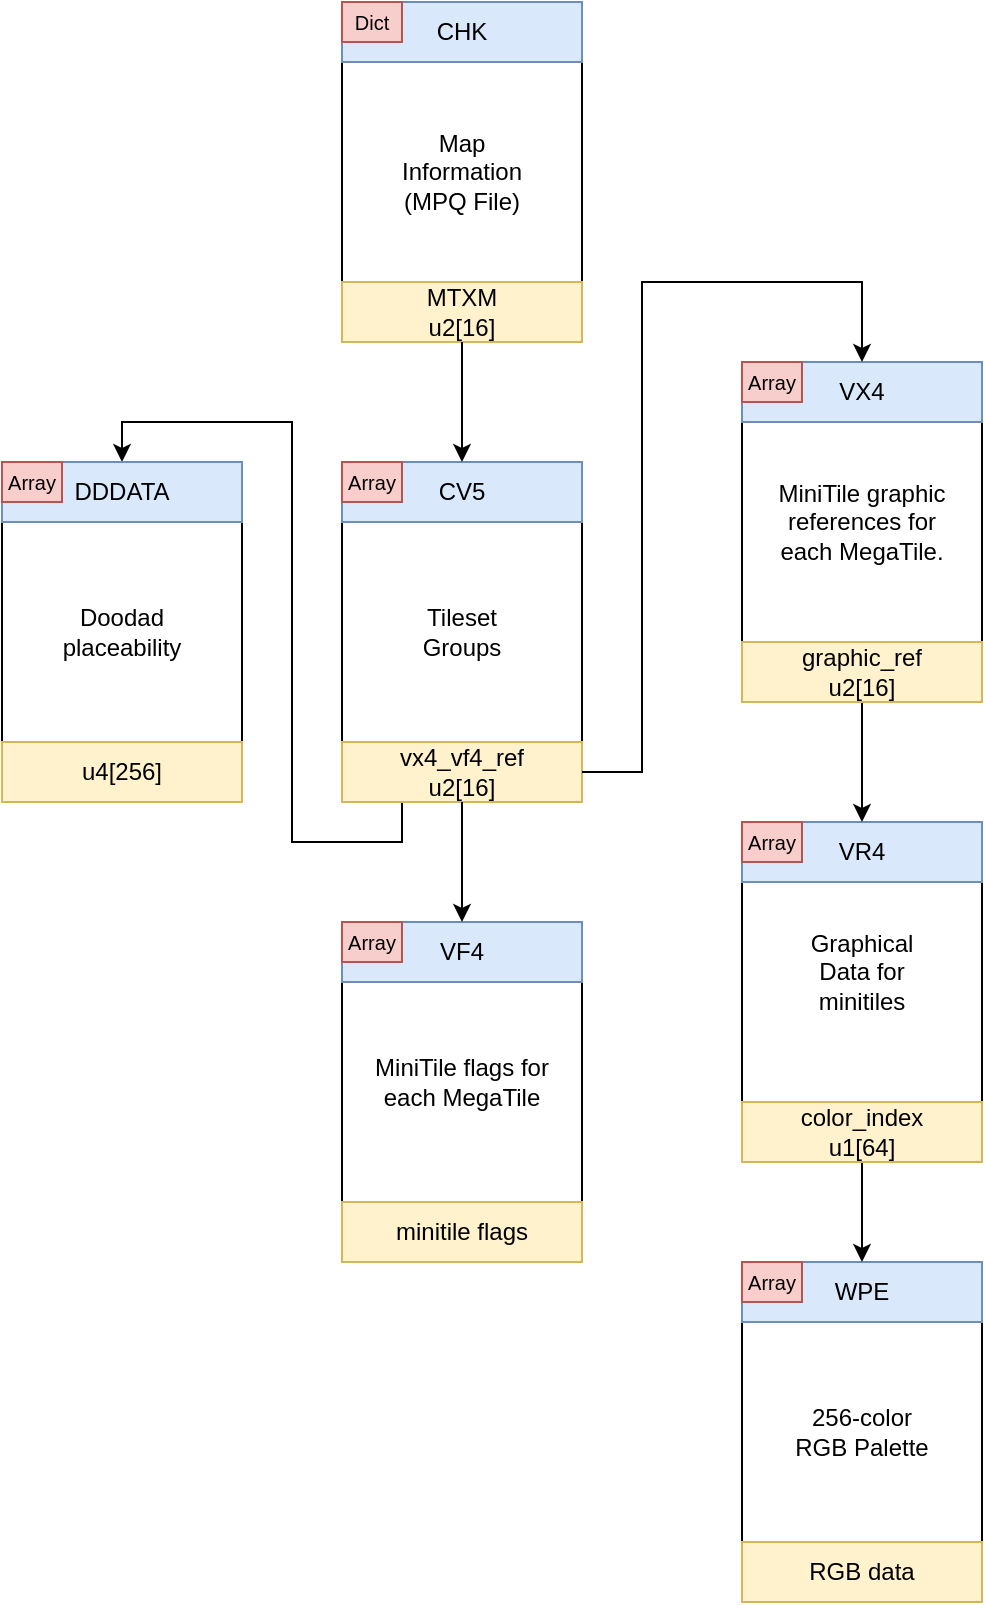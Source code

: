 <mxfile version="25.0.1">
  <diagram name="Seite-1" id="7351q9MtAz3J7EskulSJ">
    <mxGraphModel dx="1845" dy="1761" grid="1" gridSize="10" guides="1" tooltips="1" connect="1" arrows="1" fold="1" page="1" pageScale="1" pageWidth="827" pageHeight="1169" math="0" shadow="0">
      <root>
        <mxCell id="0" />
        <mxCell id="1" parent="0" />
        <mxCell id="4CX_WXpqvXqgN1A4HGdK-1" value="" style="rounded=0;whiteSpace=wrap;html=1;" vertex="1" parent="1">
          <mxGeometry x="150" y="140" width="120" height="170" as="geometry" />
        </mxCell>
        <mxCell id="4CX_WXpqvXqgN1A4HGdK-4" value="" style="rounded=0;whiteSpace=wrap;html=1;" vertex="1" parent="1">
          <mxGeometry x="150" y="370" width="120" height="170" as="geometry" />
        </mxCell>
        <mxCell id="4CX_WXpqvXqgN1A4HGdK-5" value="" style="rounded=0;whiteSpace=wrap;html=1;" vertex="1" parent="1">
          <mxGeometry x="350" y="90" width="120" height="170" as="geometry" />
        </mxCell>
        <mxCell id="4CX_WXpqvXqgN1A4HGdK-7" value="" style="rounded=0;whiteSpace=wrap;html=1;" vertex="1" parent="1">
          <mxGeometry x="350" y="320" width="120" height="170" as="geometry" />
        </mxCell>
        <mxCell id="4CX_WXpqvXqgN1A4HGdK-8" value="" style="rounded=0;whiteSpace=wrap;html=1;" vertex="1" parent="1">
          <mxGeometry x="350" y="540" width="120" height="170" as="geometry" />
        </mxCell>
        <mxCell id="4CX_WXpqvXqgN1A4HGdK-10" value="" style="rounded=0;whiteSpace=wrap;html=1;" vertex="1" parent="1">
          <mxGeometry x="150" y="-90" width="120" height="170" as="geometry" />
        </mxCell>
        <mxCell id="4CX_WXpqvXqgN1A4HGdK-11" value="CHK" style="rounded=0;whiteSpace=wrap;html=1;fillColor=#dae8fc;strokeColor=#6c8ebf;" vertex="1" parent="1">
          <mxGeometry x="150" y="-90" width="120" height="30" as="geometry" />
        </mxCell>
        <mxCell id="4CX_WXpqvXqgN1A4HGdK-12" value="CV5" style="rounded=0;whiteSpace=wrap;html=1;fillColor=#dae8fc;strokeColor=#6c8ebf;" vertex="1" parent="1">
          <mxGeometry x="150" y="140" width="120" height="30" as="geometry" />
        </mxCell>
        <mxCell id="4CX_WXpqvXqgN1A4HGdK-13" value="VF4" style="rounded=0;whiteSpace=wrap;html=1;fillColor=#dae8fc;strokeColor=#6c8ebf;" vertex="1" parent="1">
          <mxGeometry x="150" y="370" width="120" height="30" as="geometry" />
        </mxCell>
        <mxCell id="4CX_WXpqvXqgN1A4HGdK-14" value="VX4" style="rounded=0;whiteSpace=wrap;html=1;fillColor=#dae8fc;strokeColor=#6c8ebf;" vertex="1" parent="1">
          <mxGeometry x="350" y="90" width="120" height="30" as="geometry" />
        </mxCell>
        <mxCell id="4CX_WXpqvXqgN1A4HGdK-16" value="VR4" style="rounded=0;whiteSpace=wrap;html=1;fillColor=#dae8fc;strokeColor=#6c8ebf;" vertex="1" parent="1">
          <mxGeometry x="350" y="320" width="120" height="30" as="geometry" />
        </mxCell>
        <mxCell id="4CX_WXpqvXqgN1A4HGdK-18" value="WPE" style="rounded=0;whiteSpace=wrap;html=1;fillColor=#dae8fc;strokeColor=#6c8ebf;" vertex="1" parent="1">
          <mxGeometry x="350" y="540" width="120" height="30" as="geometry" />
        </mxCell>
        <mxCell id="4CX_WXpqvXqgN1A4HGdK-19" value="MTXM&lt;div&gt;u2[16]&lt;/div&gt;" style="rounded=0;whiteSpace=wrap;html=1;fillColor=#fff2cc;strokeColor=#d6b656;" vertex="1" parent="1">
          <mxGeometry x="150" y="50" width="120" height="30" as="geometry" />
        </mxCell>
        <mxCell id="4CX_WXpqvXqgN1A4HGdK-23" value="" style="endArrow=classic;html=1;rounded=0;exitX=0.5;exitY=1;exitDx=0;exitDy=0;entryX=0.5;entryY=0;entryDx=0;entryDy=0;" edge="1" parent="1" source="4CX_WXpqvXqgN1A4HGdK-19" target="4CX_WXpqvXqgN1A4HGdK-12">
          <mxGeometry width="50" height="50" relative="1" as="geometry">
            <mxPoint x="470" y="270" as="sourcePoint" />
            <mxPoint x="520" y="220" as="targetPoint" />
          </mxGeometry>
        </mxCell>
        <mxCell id="4CX_WXpqvXqgN1A4HGdK-42" style="edgeStyle=orthogonalEdgeStyle;rounded=0;orthogonalLoop=1;jettySize=auto;html=1;exitX=0.25;exitY=1;exitDx=0;exitDy=0;entryX=0.5;entryY=0;entryDx=0;entryDy=0;" edge="1" parent="1" source="4CX_WXpqvXqgN1A4HGdK-24" target="4CX_WXpqvXqgN1A4HGdK-40">
          <mxGeometry relative="1" as="geometry" />
        </mxCell>
        <mxCell id="4CX_WXpqvXqgN1A4HGdK-24" value="vx4_vf4_ref&lt;div&gt;u2[16]&lt;/div&gt;" style="rounded=0;whiteSpace=wrap;html=1;fillColor=#fff2cc;strokeColor=#d6b656;" vertex="1" parent="1">
          <mxGeometry x="150" y="280" width="120" height="30" as="geometry" />
        </mxCell>
        <mxCell id="4CX_WXpqvXqgN1A4HGdK-25" value="" style="endArrow=classic;html=1;rounded=0;exitX=0.5;exitY=1;exitDx=0;exitDy=0;entryX=0.5;entryY=0;entryDx=0;entryDy=0;" edge="1" parent="1" source="4CX_WXpqvXqgN1A4HGdK-24" target="4CX_WXpqvXqgN1A4HGdK-13">
          <mxGeometry width="50" height="50" relative="1" as="geometry">
            <mxPoint x="410" y="270" as="sourcePoint" />
            <mxPoint x="460" y="220" as="targetPoint" />
          </mxGeometry>
        </mxCell>
        <mxCell id="4CX_WXpqvXqgN1A4HGdK-26" value="" style="endArrow=classic;html=1;rounded=0;exitX=1;exitY=0.5;exitDx=0;exitDy=0;entryX=0.5;entryY=0;entryDx=0;entryDy=0;" edge="1" parent="1" source="4CX_WXpqvXqgN1A4HGdK-24" target="4CX_WXpqvXqgN1A4HGdK-14">
          <mxGeometry width="50" height="50" relative="1" as="geometry">
            <mxPoint x="410" y="270" as="sourcePoint" />
            <mxPoint x="460" y="220" as="targetPoint" />
            <Array as="points">
              <mxPoint x="300" y="295" />
              <mxPoint x="300" y="50" />
              <mxPoint x="410" y="50" />
            </Array>
          </mxGeometry>
        </mxCell>
        <mxCell id="4CX_WXpqvXqgN1A4HGdK-56" style="edgeStyle=orthogonalEdgeStyle;rounded=0;orthogonalLoop=1;jettySize=auto;html=1;exitX=0.5;exitY=1;exitDx=0;exitDy=0;entryX=0.5;entryY=0;entryDx=0;entryDy=0;" edge="1" parent="1" source="4CX_WXpqvXqgN1A4HGdK-28" target="4CX_WXpqvXqgN1A4HGdK-16">
          <mxGeometry relative="1" as="geometry" />
        </mxCell>
        <mxCell id="4CX_WXpqvXqgN1A4HGdK-28" value="graphic_ref&lt;div&gt;u2[16]&lt;/div&gt;" style="rounded=0;whiteSpace=wrap;html=1;fillColor=#fff2cc;strokeColor=#d6b656;" vertex="1" parent="1">
          <mxGeometry x="350" y="230" width="120" height="30" as="geometry" />
        </mxCell>
        <mxCell id="4CX_WXpqvXqgN1A4HGdK-58" style="edgeStyle=orthogonalEdgeStyle;rounded=0;orthogonalLoop=1;jettySize=auto;html=1;exitX=0.5;exitY=1;exitDx=0;exitDy=0;entryX=0.5;entryY=0;entryDx=0;entryDy=0;" edge="1" parent="1" source="4CX_WXpqvXqgN1A4HGdK-34" target="4CX_WXpqvXqgN1A4HGdK-18">
          <mxGeometry relative="1" as="geometry" />
        </mxCell>
        <mxCell id="4CX_WXpqvXqgN1A4HGdK-34" value="color_index&lt;div&gt;u1[64]&lt;/div&gt;" style="rounded=0;whiteSpace=wrap;html=1;fillColor=#fff2cc;strokeColor=#d6b656;" vertex="1" parent="1">
          <mxGeometry x="350" y="460" width="120" height="30" as="geometry" />
        </mxCell>
        <mxCell id="4CX_WXpqvXqgN1A4HGdK-35" value="RGB data" style="rounded=0;whiteSpace=wrap;html=1;fillColor=#fff2cc;strokeColor=#d6b656;" vertex="1" parent="1">
          <mxGeometry x="350" y="680" width="120" height="30" as="geometry" />
        </mxCell>
        <mxCell id="4CX_WXpqvXqgN1A4HGdK-36" value="minitile flags" style="rounded=0;whiteSpace=wrap;html=1;fillColor=#fff2cc;strokeColor=#d6b656;" vertex="1" parent="1">
          <mxGeometry x="150" y="510" width="120" height="30" as="geometry" />
        </mxCell>
        <mxCell id="4CX_WXpqvXqgN1A4HGdK-37" value="Map Information&lt;div&gt;(MPQ File)&lt;/div&gt;" style="text;html=1;align=center;verticalAlign=middle;whiteSpace=wrap;rounded=0;" vertex="1" parent="1">
          <mxGeometry x="180" y="-20" width="60" height="30" as="geometry" />
        </mxCell>
        <mxCell id="4CX_WXpqvXqgN1A4HGdK-38" value="Array" style="rounded=0;whiteSpace=wrap;html=1;fillColor=#f8cecc;strokeColor=#b85450;fontSize=10;" vertex="1" parent="1">
          <mxGeometry x="150" y="140" width="30" height="20" as="geometry" />
        </mxCell>
        <mxCell id="4CX_WXpqvXqgN1A4HGdK-39" value="" style="rounded=0;whiteSpace=wrap;html=1;" vertex="1" parent="1">
          <mxGeometry x="-20" y="140" width="120" height="170" as="geometry" />
        </mxCell>
        <mxCell id="4CX_WXpqvXqgN1A4HGdK-40" value="DDDATA" style="rounded=0;whiteSpace=wrap;html=1;fillColor=#dae8fc;strokeColor=#6c8ebf;" vertex="1" parent="1">
          <mxGeometry x="-20" y="140" width="120" height="30" as="geometry" />
        </mxCell>
        <mxCell id="4CX_WXpqvXqgN1A4HGdK-41" value="u4[256]" style="rounded=0;whiteSpace=wrap;html=1;fillColor=#fff2cc;strokeColor=#d6b656;" vertex="1" parent="1">
          <mxGeometry x="-20" y="280" width="120" height="30" as="geometry" />
        </mxCell>
        <mxCell id="4CX_WXpqvXqgN1A4HGdK-43" value="Array" style="rounded=0;whiteSpace=wrap;html=1;fillColor=#f8cecc;strokeColor=#b85450;fontSize=10;" vertex="1" parent="1">
          <mxGeometry x="350" y="90" width="30" height="20" as="geometry" />
        </mxCell>
        <mxCell id="4CX_WXpqvXqgN1A4HGdK-44" value="Array" style="rounded=0;whiteSpace=wrap;html=1;fillColor=#f8cecc;strokeColor=#b85450;fontSize=10;" vertex="1" parent="1">
          <mxGeometry x="350" y="320" width="30" height="20" as="geometry" />
        </mxCell>
        <mxCell id="4CX_WXpqvXqgN1A4HGdK-45" value="Array" style="rounded=0;whiteSpace=wrap;html=1;fillColor=#f8cecc;strokeColor=#b85450;fontSize=10;" vertex="1" parent="1">
          <mxGeometry x="350" y="540" width="30" height="20" as="geometry" />
        </mxCell>
        <mxCell id="4CX_WXpqvXqgN1A4HGdK-46" value="Array" style="rounded=0;whiteSpace=wrap;html=1;fillColor=#f8cecc;strokeColor=#b85450;fontSize=10;" vertex="1" parent="1">
          <mxGeometry x="150" y="370" width="30" height="20" as="geometry" />
        </mxCell>
        <mxCell id="4CX_WXpqvXqgN1A4HGdK-49" value="Array" style="rounded=0;whiteSpace=wrap;html=1;fillColor=#f8cecc;strokeColor=#b85450;fontSize=10;" vertex="1" parent="1">
          <mxGeometry x="-20" y="140" width="30" height="20" as="geometry" />
        </mxCell>
        <mxCell id="4CX_WXpqvXqgN1A4HGdK-50" value="Dict" style="rounded=0;whiteSpace=wrap;html=1;fillColor=#f8cecc;strokeColor=#b85450;fontSize=10;" vertex="1" parent="1">
          <mxGeometry x="150" y="-90" width="30" height="20" as="geometry" />
        </mxCell>
        <mxCell id="4CX_WXpqvXqgN1A4HGdK-51" value="Tileset Groups" style="text;html=1;align=center;verticalAlign=middle;whiteSpace=wrap;rounded=0;" vertex="1" parent="1">
          <mxGeometry x="180" y="210" width="60" height="30" as="geometry" />
        </mxCell>
        <mxCell id="4CX_WXpqvXqgN1A4HGdK-52" value="MiniTile flags for each MegaTile" style="text;html=1;align=center;verticalAlign=middle;whiteSpace=wrap;rounded=0;" vertex="1" parent="1">
          <mxGeometry x="160" y="420" width="100" height="60" as="geometry" />
        </mxCell>
        <mxCell id="4CX_WXpqvXqgN1A4HGdK-53" value="MiniTile graphic references for each MegaTile." style="text;html=1;align=center;verticalAlign=middle;whiteSpace=wrap;rounded=0;" vertex="1" parent="1">
          <mxGeometry x="362" y="150" width="96" height="40" as="geometry" />
        </mxCell>
        <mxCell id="4CX_WXpqvXqgN1A4HGdK-59" value="Graphical Data for minitiles" style="text;html=1;align=center;verticalAlign=middle;whiteSpace=wrap;rounded=0;" vertex="1" parent="1">
          <mxGeometry x="375" y="370" width="70" height="50" as="geometry" />
        </mxCell>
        <mxCell id="4CX_WXpqvXqgN1A4HGdK-60" value="256-color RGB Palette" style="text;html=1;align=center;verticalAlign=middle;whiteSpace=wrap;rounded=0;" vertex="1" parent="1">
          <mxGeometry x="371" y="610" width="78" height="30" as="geometry" />
        </mxCell>
        <mxCell id="4CX_WXpqvXqgN1A4HGdK-61" value="Doodad placeability" style="text;html=1;align=center;verticalAlign=middle;whiteSpace=wrap;rounded=0;" vertex="1" parent="1">
          <mxGeometry x="10" y="210" width="60" height="30" as="geometry" />
        </mxCell>
      </root>
    </mxGraphModel>
  </diagram>
</mxfile>
